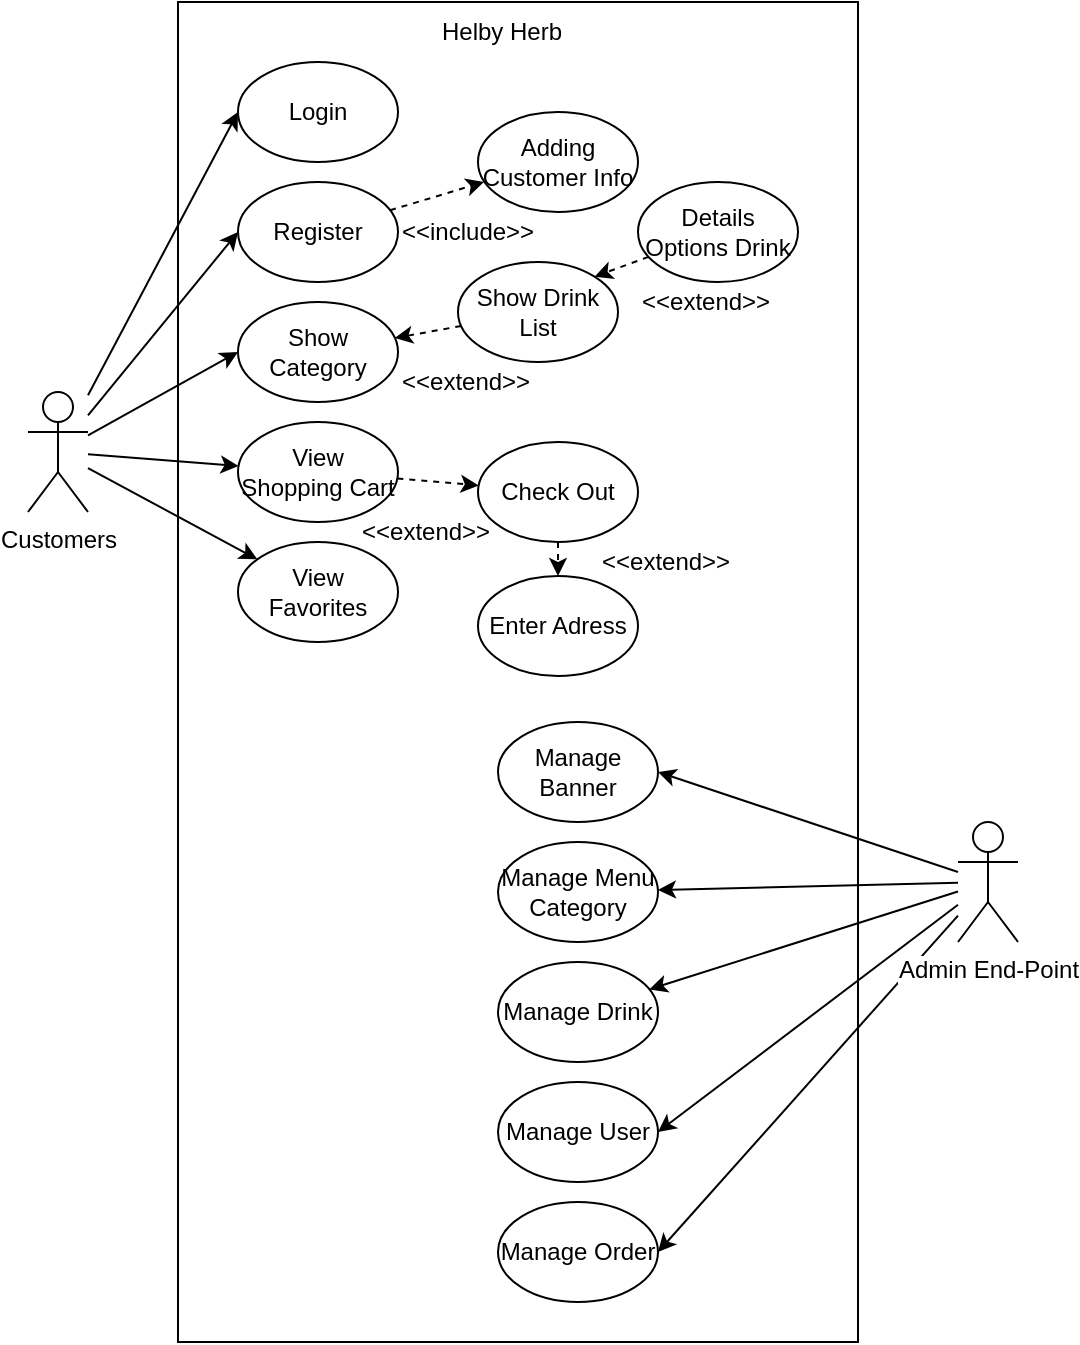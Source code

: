 <mxfile version="10.6.8"><diagram id="zjFDdWdMtVADqdqQyDcN" name="Page-1"><mxGraphModel dx="1010" dy="587" grid="1" gridSize="10" guides="1" tooltips="1" connect="1" arrows="1" fold="1" page="1" pageScale="1" pageWidth="850" pageHeight="1100" math="0" shadow="0"><root><mxCell id="0"/><mxCell id="1" parent="0"/><mxCell id="stDoTtxyuzvk8HF2Aqc9-1" value="" style="rounded=0;whiteSpace=wrap;html=1;" vertex="1" parent="1"><mxGeometry x="140" y="20" width="340" height="670" as="geometry"/></mxCell><mxCell id="stDoTtxyuzvk8HF2Aqc9-36" value="" style="edgeStyle=none;rounded=0;orthogonalLoop=1;jettySize=auto;html=1;entryX=0;entryY=0.5;entryDx=0;entryDy=0;" edge="1" parent="1" source="stDoTtxyuzvk8HF2Aqc9-2" target="stDoTtxyuzvk8HF2Aqc9-6"><mxGeometry relative="1" as="geometry"/></mxCell><mxCell id="stDoTtxyuzvk8HF2Aqc9-37" value="" style="edgeStyle=none;rounded=0;orthogonalLoop=1;jettySize=auto;html=1;entryX=0;entryY=0.5;entryDx=0;entryDy=0;" edge="1" parent="1" source="stDoTtxyuzvk8HF2Aqc9-2" target="stDoTtxyuzvk8HF2Aqc9-7"><mxGeometry relative="1" as="geometry"/></mxCell><mxCell id="stDoTtxyuzvk8HF2Aqc9-38" value="" style="edgeStyle=none;rounded=0;orthogonalLoop=1;jettySize=auto;html=1;entryX=0;entryY=0.5;entryDx=0;entryDy=0;" edge="1" parent="1" source="stDoTtxyuzvk8HF2Aqc9-2" target="stDoTtxyuzvk8HF2Aqc9-8"><mxGeometry relative="1" as="geometry"/></mxCell><mxCell id="stDoTtxyuzvk8HF2Aqc9-39" value="" style="edgeStyle=none;rounded=0;orthogonalLoop=1;jettySize=auto;html=1;" edge="1" parent="1" source="stDoTtxyuzvk8HF2Aqc9-2" target="stDoTtxyuzvk8HF2Aqc9-23"><mxGeometry relative="1" as="geometry"/></mxCell><mxCell id="stDoTtxyuzvk8HF2Aqc9-40" value="" style="edgeStyle=none;rounded=0;orthogonalLoop=1;jettySize=auto;html=1;" edge="1" parent="1" source="stDoTtxyuzvk8HF2Aqc9-2" target="stDoTtxyuzvk8HF2Aqc9-21"><mxGeometry relative="1" as="geometry"/></mxCell><mxCell id="stDoTtxyuzvk8HF2Aqc9-2" value="Customers" style="shape=umlActor;verticalLabelPosition=bottom;labelBackgroundColor=#ffffff;verticalAlign=top;html=1;outlineConnect=0;" vertex="1" parent="1"><mxGeometry x="65" y="215" width="30" height="60" as="geometry"/></mxCell><mxCell id="stDoTtxyuzvk8HF2Aqc9-46" value="" style="edgeStyle=none;rounded=0;orthogonalLoop=1;jettySize=auto;html=1;entryX=1;entryY=0.5;entryDx=0;entryDy=0;" edge="1" parent="1" source="stDoTtxyuzvk8HF2Aqc9-5" target="stDoTtxyuzvk8HF2Aqc9-42"><mxGeometry relative="1" as="geometry"/></mxCell><mxCell id="stDoTtxyuzvk8HF2Aqc9-47" value="" style="edgeStyle=none;rounded=0;orthogonalLoop=1;jettySize=auto;html=1;" edge="1" parent="1" source="stDoTtxyuzvk8HF2Aqc9-5" target="stDoTtxyuzvk8HF2Aqc9-44"><mxGeometry relative="1" as="geometry"/></mxCell><mxCell id="stDoTtxyuzvk8HF2Aqc9-48" value="" style="edgeStyle=none;rounded=0;orthogonalLoop=1;jettySize=auto;html=1;entryX=1;entryY=0.5;entryDx=0;entryDy=0;" edge="1" parent="1" source="stDoTtxyuzvk8HF2Aqc9-5" target="stDoTtxyuzvk8HF2Aqc9-45"><mxGeometry relative="1" as="geometry"/></mxCell><mxCell id="stDoTtxyuzvk8HF2Aqc9-49" value="" style="edgeStyle=none;rounded=0;orthogonalLoop=1;jettySize=auto;html=1;entryX=1;entryY=0.5;entryDx=0;entryDy=0;" edge="1" parent="1" source="stDoTtxyuzvk8HF2Aqc9-5" target="stDoTtxyuzvk8HF2Aqc9-50"><mxGeometry relative="1" as="geometry"/></mxCell><mxCell id="stDoTtxyuzvk8HF2Aqc9-51" value="" style="edgeStyle=none;rounded=0;orthogonalLoop=1;jettySize=auto;html=1;" edge="1" parent="1" source="stDoTtxyuzvk8HF2Aqc9-5" target="stDoTtxyuzvk8HF2Aqc9-43"><mxGeometry relative="1" as="geometry"/></mxCell><mxCell id="stDoTtxyuzvk8HF2Aqc9-5" value="Admin End-Point" style="shape=umlActor;verticalLabelPosition=bottom;labelBackgroundColor=#ffffff;verticalAlign=top;html=1;outlineConnect=0;" vertex="1" parent="1"><mxGeometry x="530" y="430" width="30" height="60" as="geometry"/></mxCell><mxCell id="stDoTtxyuzvk8HF2Aqc9-6" value="Login" style="ellipse;whiteSpace=wrap;html=1;" vertex="1" parent="1"><mxGeometry x="170" y="50" width="80" height="50" as="geometry"/></mxCell><mxCell id="stDoTtxyuzvk8HF2Aqc9-15" value="" style="rounded=0;orthogonalLoop=1;jettySize=auto;html=1;entryX=0.038;entryY=0.7;entryDx=0;entryDy=0;entryPerimeter=0;dashed=1;" edge="1" parent="1" source="stDoTtxyuzvk8HF2Aqc9-7" target="stDoTtxyuzvk8HF2Aqc9-11"><mxGeometry relative="1" as="geometry"><mxPoint x="330" y="135" as="targetPoint"/></mxGeometry></mxCell><mxCell id="stDoTtxyuzvk8HF2Aqc9-7" value="Register" style="ellipse;whiteSpace=wrap;html=1;" vertex="1" parent="1"><mxGeometry x="170" y="110" width="80" height="50" as="geometry"/></mxCell><mxCell id="stDoTtxyuzvk8HF2Aqc9-8" value="Show Category" style="ellipse;whiteSpace=wrap;html=1;" vertex="1" parent="1"><mxGeometry x="170" y="170" width="80" height="50" as="geometry"/></mxCell><mxCell id="stDoTtxyuzvk8HF2Aqc9-19" value="" style="edgeStyle=none;rounded=0;orthogonalLoop=1;jettySize=auto;html=1;dashed=1;" edge="1" parent="1" source="stDoTtxyuzvk8HF2Aqc9-9" target="stDoTtxyuzvk8HF2Aqc9-8"><mxGeometry relative="1" as="geometry"/></mxCell><mxCell id="stDoTtxyuzvk8HF2Aqc9-9" value="Show Drink List" style="ellipse;whiteSpace=wrap;html=1;" vertex="1" parent="1"><mxGeometry x="280" y="150" width="80" height="50" as="geometry"/></mxCell><mxCell id="stDoTtxyuzvk8HF2Aqc9-11" value="Adding Customer Info" style="ellipse;whiteSpace=wrap;html=1;" vertex="1" parent="1"><mxGeometry x="290" y="75" width="80" height="50" as="geometry"/></mxCell><mxCell id="stDoTtxyuzvk8HF2Aqc9-17" value="&amp;lt;&amp;lt;include&amp;gt;&amp;gt;" style="text;html=1;resizable=0;points=[];autosize=1;align=left;verticalAlign=top;spacingTop=-4;" vertex="1" parent="1"><mxGeometry x="250" y="125" width="80" height="20" as="geometry"/></mxCell><mxCell id="stDoTtxyuzvk8HF2Aqc9-20" value="&amp;lt;&amp;lt;extend&amp;gt;&amp;gt;" style="text;html=1;resizable=0;points=[];autosize=1;align=left;verticalAlign=top;spacingTop=-4;" vertex="1" parent="1"><mxGeometry x="250" y="200" width="80" height="20" as="geometry"/></mxCell><mxCell id="stDoTtxyuzvk8HF2Aqc9-26" value="" style="edgeStyle=none;rounded=0;orthogonalLoop=1;jettySize=auto;html=1;dashed=1;" edge="1" parent="1" source="stDoTtxyuzvk8HF2Aqc9-21" target="stDoTtxyuzvk8HF2Aqc9-25"><mxGeometry relative="1" as="geometry"/></mxCell><mxCell id="stDoTtxyuzvk8HF2Aqc9-21" value="View Shopping Cart" style="ellipse;whiteSpace=wrap;html=1;" vertex="1" parent="1"><mxGeometry x="170" y="230" width="80" height="50" as="geometry"/></mxCell><mxCell id="stDoTtxyuzvk8HF2Aqc9-23" value="&lt;div&gt;View &lt;br&gt;&lt;/div&gt;&lt;div&gt;Favorites&lt;/div&gt;" style="ellipse;whiteSpace=wrap;html=1;" vertex="1" parent="1"><mxGeometry x="170" y="290" width="80" height="50" as="geometry"/></mxCell><mxCell id="stDoTtxyuzvk8HF2Aqc9-29" value="" style="edgeStyle=none;rounded=0;orthogonalLoop=1;jettySize=auto;html=1;dashed=1;" edge="1" parent="1" source="stDoTtxyuzvk8HF2Aqc9-25" target="stDoTtxyuzvk8HF2Aqc9-28"><mxGeometry relative="1" as="geometry"/></mxCell><mxCell id="stDoTtxyuzvk8HF2Aqc9-25" value="Check Out" style="ellipse;whiteSpace=wrap;html=1;" vertex="1" parent="1"><mxGeometry x="290" y="240" width="80" height="50" as="geometry"/></mxCell><mxCell id="stDoTtxyuzvk8HF2Aqc9-28" value="Enter Adress" style="ellipse;whiteSpace=wrap;html=1;" vertex="1" parent="1"><mxGeometry x="290" y="307" width="80" height="50" as="geometry"/></mxCell><mxCell id="stDoTtxyuzvk8HF2Aqc9-27" value="&amp;lt;&amp;lt;extend&amp;gt;&amp;gt;" style="text;html=1;resizable=0;points=[];autosize=1;align=left;verticalAlign=top;spacingTop=-4;" vertex="1" parent="1"><mxGeometry x="230" y="275" width="80" height="20" as="geometry"/></mxCell><mxCell id="stDoTtxyuzvk8HF2Aqc9-30" value="&amp;lt;&amp;lt;extend&amp;gt;&amp;gt;" style="text;html=1;resizable=0;points=[];autosize=1;align=left;verticalAlign=top;spacingTop=-4;" vertex="1" parent="1"><mxGeometry x="350" y="290" width="80" height="20" as="geometry"/></mxCell><mxCell id="stDoTtxyuzvk8HF2Aqc9-33" value="" style="edgeStyle=none;rounded=0;orthogonalLoop=1;jettySize=auto;html=1;dashed=1;entryX=1;entryY=0;entryDx=0;entryDy=0;" edge="1" parent="1" source="stDoTtxyuzvk8HF2Aqc9-32" target="stDoTtxyuzvk8HF2Aqc9-9"><mxGeometry relative="1" as="geometry"/></mxCell><mxCell id="stDoTtxyuzvk8HF2Aqc9-32" value="Details Options Drink" style="ellipse;whiteSpace=wrap;html=1;" vertex="1" parent="1"><mxGeometry x="370" y="110" width="80" height="50" as="geometry"/></mxCell><mxCell id="stDoTtxyuzvk8HF2Aqc9-34" value="&amp;lt;&amp;lt;extend&amp;gt;&amp;gt;" style="text;html=1;resizable=0;points=[];autosize=1;align=left;verticalAlign=top;spacingTop=-4;" vertex="1" parent="1"><mxGeometry x="370" y="160" width="80" height="20" as="geometry"/></mxCell><mxCell id="stDoTtxyuzvk8HF2Aqc9-42" value="Manage Banner" style="ellipse;whiteSpace=wrap;html=1;" vertex="1" parent="1"><mxGeometry x="300" y="380" width="80" height="50" as="geometry"/></mxCell><mxCell id="stDoTtxyuzvk8HF2Aqc9-43" value="Manage Menu Category" style="ellipse;whiteSpace=wrap;html=1;" vertex="1" parent="1"><mxGeometry x="300" y="440" width="80" height="50" as="geometry"/></mxCell><mxCell id="stDoTtxyuzvk8HF2Aqc9-44" value="Manage Drink" style="ellipse;whiteSpace=wrap;html=1;" vertex="1" parent="1"><mxGeometry x="300" y="500" width="80" height="50" as="geometry"/></mxCell><mxCell id="stDoTtxyuzvk8HF2Aqc9-45" value="Manage User" style="ellipse;whiteSpace=wrap;html=1;" vertex="1" parent="1"><mxGeometry x="300" y="560" width="80" height="50" as="geometry"/></mxCell><mxCell id="stDoTtxyuzvk8HF2Aqc9-50" value="Manage Order" style="ellipse;whiteSpace=wrap;html=1;" vertex="1" parent="1"><mxGeometry x="300" y="620" width="80" height="50" as="geometry"/></mxCell><mxCell id="stDoTtxyuzvk8HF2Aqc9-52" value="Helby Herb" style="text;html=1;resizable=0;points=[];autosize=1;align=left;verticalAlign=top;spacingTop=-4;" vertex="1" parent="1"><mxGeometry x="270" y="25" width="70" height="20" as="geometry"/></mxCell></root></mxGraphModel></diagram></mxfile>
